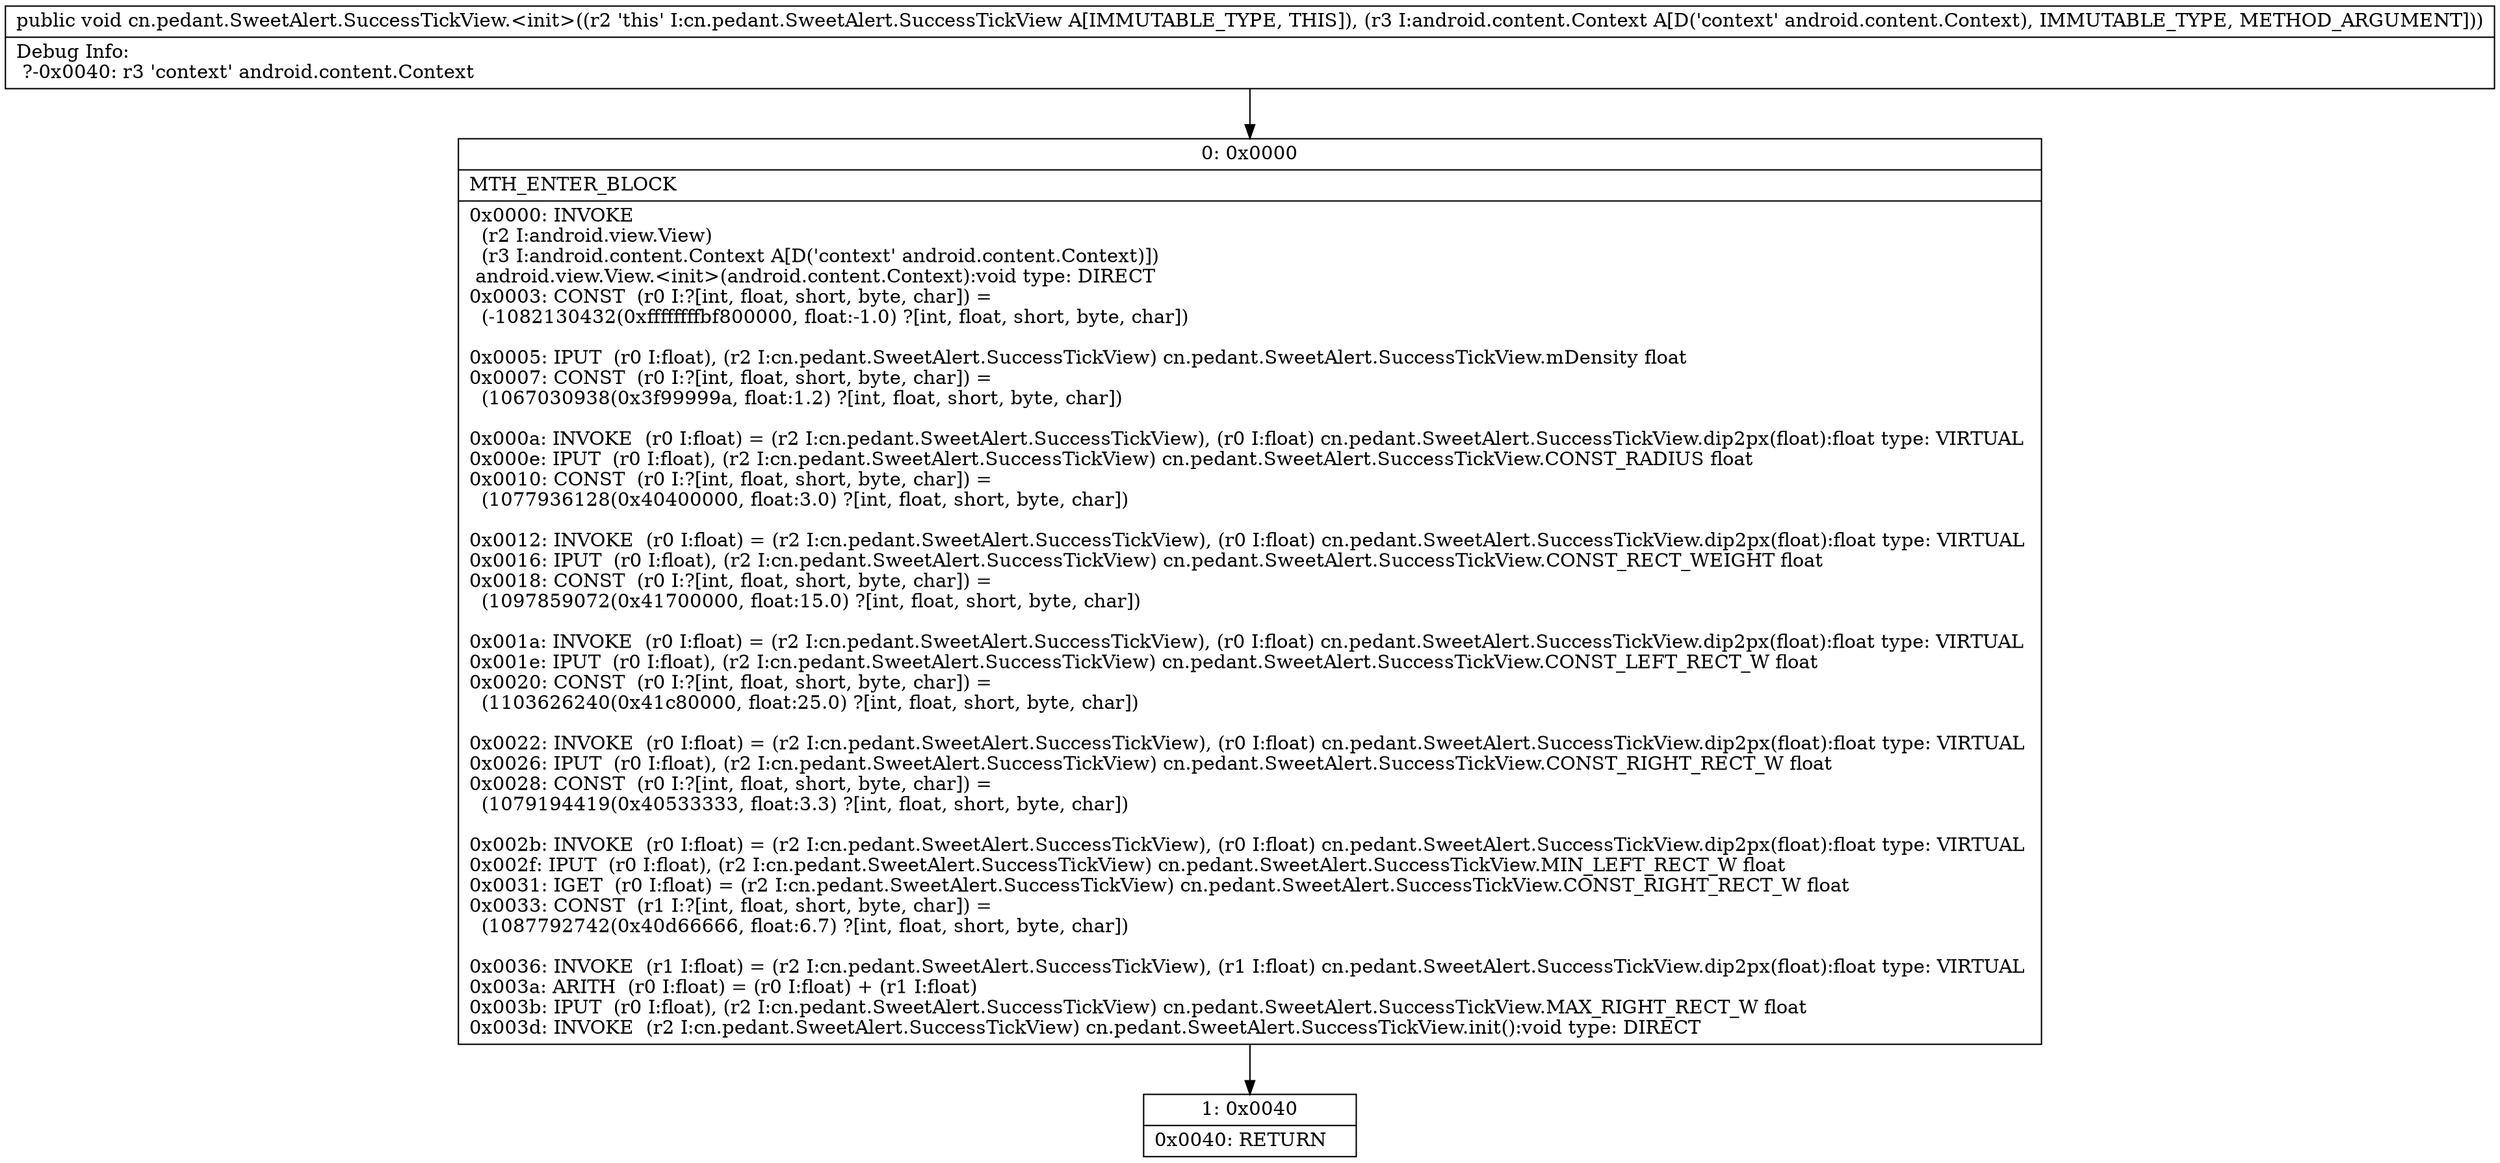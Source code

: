 digraph "CFG forcn.pedant.SweetAlert.SuccessTickView.\<init\>(Landroid\/content\/Context;)V" {
Node_0 [shape=record,label="{0\:\ 0x0000|MTH_ENTER_BLOCK\l|0x0000: INVOKE  \l  (r2 I:android.view.View)\l  (r3 I:android.content.Context A[D('context' android.content.Context)])\l android.view.View.\<init\>(android.content.Context):void type: DIRECT \l0x0003: CONST  (r0 I:?[int, float, short, byte, char]) = \l  (\-1082130432(0xffffffffbf800000, float:\-1.0) ?[int, float, short, byte, char])\l \l0x0005: IPUT  (r0 I:float), (r2 I:cn.pedant.SweetAlert.SuccessTickView) cn.pedant.SweetAlert.SuccessTickView.mDensity float \l0x0007: CONST  (r0 I:?[int, float, short, byte, char]) = \l  (1067030938(0x3f99999a, float:1.2) ?[int, float, short, byte, char])\l \l0x000a: INVOKE  (r0 I:float) = (r2 I:cn.pedant.SweetAlert.SuccessTickView), (r0 I:float) cn.pedant.SweetAlert.SuccessTickView.dip2px(float):float type: VIRTUAL \l0x000e: IPUT  (r0 I:float), (r2 I:cn.pedant.SweetAlert.SuccessTickView) cn.pedant.SweetAlert.SuccessTickView.CONST_RADIUS float \l0x0010: CONST  (r0 I:?[int, float, short, byte, char]) = \l  (1077936128(0x40400000, float:3.0) ?[int, float, short, byte, char])\l \l0x0012: INVOKE  (r0 I:float) = (r2 I:cn.pedant.SweetAlert.SuccessTickView), (r0 I:float) cn.pedant.SweetAlert.SuccessTickView.dip2px(float):float type: VIRTUAL \l0x0016: IPUT  (r0 I:float), (r2 I:cn.pedant.SweetAlert.SuccessTickView) cn.pedant.SweetAlert.SuccessTickView.CONST_RECT_WEIGHT float \l0x0018: CONST  (r0 I:?[int, float, short, byte, char]) = \l  (1097859072(0x41700000, float:15.0) ?[int, float, short, byte, char])\l \l0x001a: INVOKE  (r0 I:float) = (r2 I:cn.pedant.SweetAlert.SuccessTickView), (r0 I:float) cn.pedant.SweetAlert.SuccessTickView.dip2px(float):float type: VIRTUAL \l0x001e: IPUT  (r0 I:float), (r2 I:cn.pedant.SweetAlert.SuccessTickView) cn.pedant.SweetAlert.SuccessTickView.CONST_LEFT_RECT_W float \l0x0020: CONST  (r0 I:?[int, float, short, byte, char]) = \l  (1103626240(0x41c80000, float:25.0) ?[int, float, short, byte, char])\l \l0x0022: INVOKE  (r0 I:float) = (r2 I:cn.pedant.SweetAlert.SuccessTickView), (r0 I:float) cn.pedant.SweetAlert.SuccessTickView.dip2px(float):float type: VIRTUAL \l0x0026: IPUT  (r0 I:float), (r2 I:cn.pedant.SweetAlert.SuccessTickView) cn.pedant.SweetAlert.SuccessTickView.CONST_RIGHT_RECT_W float \l0x0028: CONST  (r0 I:?[int, float, short, byte, char]) = \l  (1079194419(0x40533333, float:3.3) ?[int, float, short, byte, char])\l \l0x002b: INVOKE  (r0 I:float) = (r2 I:cn.pedant.SweetAlert.SuccessTickView), (r0 I:float) cn.pedant.SweetAlert.SuccessTickView.dip2px(float):float type: VIRTUAL \l0x002f: IPUT  (r0 I:float), (r2 I:cn.pedant.SweetAlert.SuccessTickView) cn.pedant.SweetAlert.SuccessTickView.MIN_LEFT_RECT_W float \l0x0031: IGET  (r0 I:float) = (r2 I:cn.pedant.SweetAlert.SuccessTickView) cn.pedant.SweetAlert.SuccessTickView.CONST_RIGHT_RECT_W float \l0x0033: CONST  (r1 I:?[int, float, short, byte, char]) = \l  (1087792742(0x40d66666, float:6.7) ?[int, float, short, byte, char])\l \l0x0036: INVOKE  (r1 I:float) = (r2 I:cn.pedant.SweetAlert.SuccessTickView), (r1 I:float) cn.pedant.SweetAlert.SuccessTickView.dip2px(float):float type: VIRTUAL \l0x003a: ARITH  (r0 I:float) = (r0 I:float) + (r1 I:float) \l0x003b: IPUT  (r0 I:float), (r2 I:cn.pedant.SweetAlert.SuccessTickView) cn.pedant.SweetAlert.SuccessTickView.MAX_RIGHT_RECT_W float \l0x003d: INVOKE  (r2 I:cn.pedant.SweetAlert.SuccessTickView) cn.pedant.SweetAlert.SuccessTickView.init():void type: DIRECT \l}"];
Node_1 [shape=record,label="{1\:\ 0x0040|0x0040: RETURN   \l}"];
MethodNode[shape=record,label="{public void cn.pedant.SweetAlert.SuccessTickView.\<init\>((r2 'this' I:cn.pedant.SweetAlert.SuccessTickView A[IMMUTABLE_TYPE, THIS]), (r3 I:android.content.Context A[D('context' android.content.Context), IMMUTABLE_TYPE, METHOD_ARGUMENT]))  | Debug Info:\l  ?\-0x0040: r3 'context' android.content.Context\l}"];
MethodNode -> Node_0;
Node_0 -> Node_1;
}

